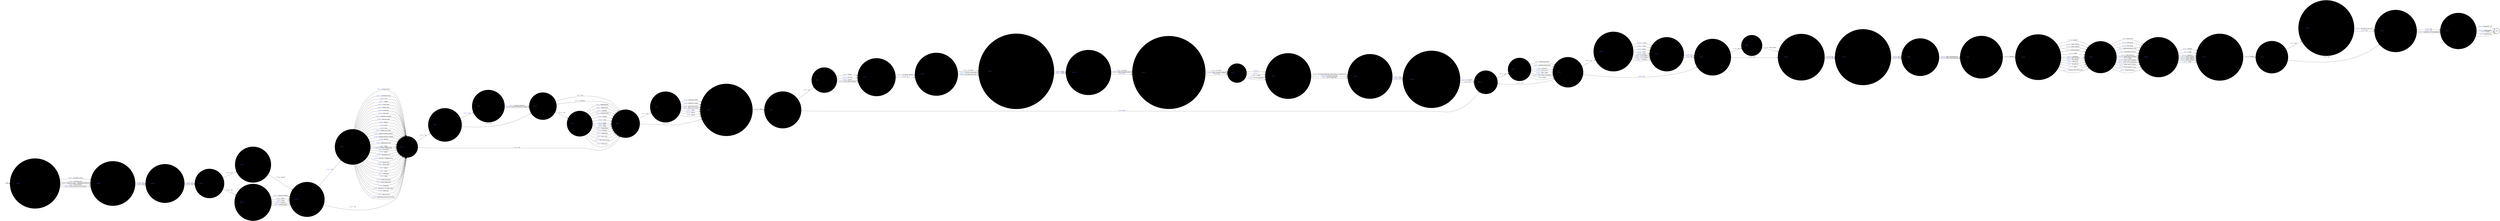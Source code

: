 digraph FIND_1 {
  rankdir=LR;
  node [shape = circle];

  START_NODE [label="", shape=none];
  START_NODE -> 49257 [label = "start"];
  END_NODE [label="END", shape="doublecircle"];
    49257 [label=< <FONT COLOR="royalblue">49257 </FONT> What was the main management outcome of this incident? >, style="filled", color="#DDD"];
      49257 -> 49258 [label=< <FONT COLOR="royalblue">194955 </FONT> No further action >, color="#DDD"];
      49257 -> 49258 [label=< <FONT COLOR="royalblue">194956 </FONT> IEP regression >, color="#DDD"];
      49257 -> 49258 [label=< <FONT COLOR="royalblue">194957 </FONT> Placed on report ./ adjudication referral >, color="#DDD"];
      49257 -> 49258 [label=< <FONT COLOR="royalblue">194958 </FONT> Police referral >, color="#DDD"];
      49257 -> 49258 [label=< <FONT COLOR="royalblue">194959 </FONT> Police and prosecution referral >, color="#DDD"];
    49258 [label=< <FONT COLOR="royalblue">49258 </FONT> Is any member of staff facing disciplinary charges? >, style="filled", color="#DDD"];
      49258 -> 49259 [label=< <FONT COLOR="royalblue">194960 </FONT> No >, color="#DDD"];
      49258 -> 49259 [label=< <FONT COLOR="royalblue">194961 </FONT> Yes >, color="#DDD"];
    49259 [label=< <FONT COLOR="royalblue">49259 </FONT> Is this incident associated with an assault? >, style="filled", color="#DDD"];
      49259 -> 49260 [label=< <FONT COLOR="royalblue">194962 </FONT> No >, color="#DDD"];
      49259 -> 49260 [label=< <FONT COLOR="royalblue">194963 </FONT> Yes >, color="#DDD"];
    49260 [label=< <FONT COLOR="royalblue">49260 </FONT> Was hospitalisation required? >, style="filled", color="#DDD"];
      49260 -> 49261 [label=< <FONT COLOR="royalblue">194964 </FONT> Yes >, color="#DDD"];
      49260 -> 49266 [label=< <FONT COLOR="royalblue">194965 </FONT> No >, color="#DDD"];
    49261 [label=< <FONT COLOR="royalblue">49261 </FONT> Describe the reason for hospitalisation >, style="filled", color="#DDD"];
      49261 -> 49263 [label=< <FONT COLOR="royalblue">194966 </FONT> Specify >, color="#DDD"];
    49263 [label=< <FONT COLOR="royalblue">49263 </FONT> Is the location of the incident known? >, style="filled", color="#DDD"];
      49263 -> 49264 [label=< <FONT COLOR="royalblue">194972 </FONT> Yes >, color="#DDD"];
      49263 -> 49265 [label=< <FONT COLOR="royalblue">194973 </FONT> No >, color="#DDD"];
    49264 [label=< <FONT COLOR="royalblue">49264 </FONT> What was the location of the incident? >, style="filled", color="#DDD"];
      49264 -> 49265 [label=< <FONT COLOR="royalblue">194974 </FONT> Administration >, color="#DDD"];
      49264 -> 49265 [label=< <FONT COLOR="royalblue">194975 </FONT> Association area >, color="#DDD"];
      49264 -> 49265 [label=< <FONT COLOR="royalblue">194976 </FONT> Cell >, color="#DDD"];
      49264 -> 49265 [label=< <FONT COLOR="royalblue">194977 </FONT> Chapel >, color="#DDD"];
      49264 -> 49265 [label=< <FONT COLOR="royalblue">194978 </FONT> Crown court >, color="#DDD"];
      49264 -> 49265 [label=< <FONT COLOR="royalblue">194979 </FONT> Dining room >, color="#DDD"];
      49264 -> 49265 [label=< <FONT COLOR="royalblue">194980 </FONT> Dormitory >, color="#DDD"];
      49264 -> 49265 [label=< <FONT COLOR="royalblue">194981 </FONT> Education >, color="#DDD"];
      49264 -> 49265 [label=< <FONT COLOR="royalblue">194982 </FONT> Elsewhere (specify) >, color="#DDD"];
      49264 -> 49265 [label=< <FONT COLOR="royalblue">194983 </FONT> Exercise yard >, color="#DDD"];
      49264 -> 49265 [label=< <FONT COLOR="royalblue">194984 </FONT> Funeral >, color="#DDD"];
      49264 -> 49265 [label=< <FONT COLOR="royalblue">194985 </FONT> Gate >, color="#DDD"];
      49264 -> 49265 [label=< <FONT COLOR="royalblue">194986 </FONT> Gym >, color="#DDD"];
      49264 -> 49265 [label=< <FONT COLOR="royalblue">194987 </FONT> Health care centre >, color="#DDD"];
      49264 -> 49265 [label=< <FONT COLOR="royalblue">194988 </FONT> Hospital outside (patient) >, color="#DDD"];
      49264 -> 49265 [label=< <FONT COLOR="royalblue">194989 </FONT> Hospital outside (visiting) >, color="#DDD"];
      49264 -> 49265 [label=< <FONT COLOR="royalblue">194990 </FONT> Kitchen >, color="#DDD"];
      49264 -> 49265 [label=< <FONT COLOR="royalblue">194991 </FONT> Magistrates court >, color="#DDD"];
      49264 -> 49265 [label=< <FONT COLOR="royalblue">194992 </FONT> Office >, color="#DDD"];
      49264 -> 49265 [label=< <FONT COLOR="royalblue">194993 </FONT> Outside working party >, color="#DDD"];
      49264 -> 49265 [label=< <FONT COLOR="royalblue">194994 </FONT> Reception >, color="#DDD"];
      49264 -> 49265 [label=< <FONT COLOR="royalblue">194995 </FONT> Recess >, color="#DDD"];
      49264 -> 49265 [label=< <FONT COLOR="royalblue">194996 </FONT> Segregation unit >, color="#DDD"];
      49264 -> 49265 [label=< <FONT COLOR="royalblue">194997 </FONT> Showers / changing room >, color="#DDD"];
      49264 -> 49265 [label=< <FONT COLOR="royalblue">194998 </FONT> Special unit >, color="#DDD"];
      49264 -> 49265 [label=< <FONT COLOR="royalblue">194999 </FONT> Sports field >, color="#DDD"];
      49264 -> 49265 [label=< <FONT COLOR="royalblue">195000 </FONT> Vehicle >, color="#DDD"];
      49264 -> 49265 [label=< <FONT COLOR="royalblue">195001 </FONT> Visits >, color="#DDD"];
      49264 -> 49265 [label=< <FONT COLOR="royalblue">195002 </FONT> Weddings >, color="#DDD"];
      49264 -> 49265 [label=< <FONT COLOR="royalblue">195003 </FONT> Wing >, color="#DDD"];
      49264 -> 49265 [label=< <FONT COLOR="royalblue">195004 </FONT> Within perimeter >, color="#DDD"];
      49264 -> 49265 [label=< <FONT COLOR="royalblue">195005 </FONT> Works department >, color="#DDD"];
      49264 -> 49265 [label=< <FONT COLOR="royalblue">195006 </FONT> Workshop >, color="#DDD"];
      49264 -> 49265 [label=< <FONT COLOR="royalblue">195007 </FONT> Induction / 1st night centre >, color="#DDD"];
      49264 -> 49265 [label=< <FONT COLOR="royalblue">195008 </FONT> Mail room >, color="#DDD"];
      49264 -> 49265 [label=< <FONT COLOR="royalblue">195009 </FONT> External roof >, color="#DDD"];
      49264 -> 49265 [label=< <FONT COLOR="royalblue">195010 </FONT> Vulnerable prisoners unit (VPU) >, color="#DDD"];
    49265 [label=< <FONT COLOR="royalblue">49265 </FONT> Was a drug found? >, style="filled", color="#DDD"];
      49265 -> 49267 [label=< <FONT COLOR="royalblue">195011 </FONT> Yes >, color="#DDD"];
      49265 -> 49271 [label=< <FONT COLOR="royalblue">195012 </FONT> No >, color="#DDD"];
    49266 [label=< <FONT COLOR="royalblue">49266 </FONT> Enter description of person hospitalised >, style="filled", color="#DDD"];
      49266 -> 49263 [label=< <FONT COLOR="royalblue">194967 </FONT> External civilians >, color="#DDD"];
      49266 -> 49263 [label=< <FONT COLOR="royalblue">194968 </FONT> Officer >, color="#DDD"];
      49266 -> 49263 [label=< <FONT COLOR="royalblue">194969 </FONT> Police >, color="#DDD"];
      49266 -> 49263 [label=< <FONT COLOR="royalblue">194970 </FONT> Prisoner >, color="#DDD"];
      49266 -> 49263 [label=< <FONT COLOR="royalblue">194971 </FONT> Civilian grades >, color="#DDD"];
    49267 [label=< <FONT COLOR="royalblue">49267 </FONT> Was the substance found analysed? >, style="filled", color="#DDD"];
      49267 -> 49268 [label=< <FONT COLOR="royalblue">195013 </FONT> Yes >, color="#DDD"];
      49267 -> 49269 [label=< <FONT COLOR="royalblue">195014 </FONT> No >, color="#DDD"];
    49268 [label=< <FONT COLOR="royalblue">49268 </FONT> How was the substance analysed? >, style="filled", color="#DDD"];
      49268 -> 49269 [label=< <FONT COLOR="royalblue">195015 </FONT> Forensic laboratory >, color="#DDD"];
      49268 -> 49269 [label=< <FONT COLOR="royalblue">195016 </FONT> Local with BDH kit or similar >, color="#DDD"];
    49269 [label=< <FONT COLOR="royalblue">49269 </FONT> Was the substance a drug? >, style="filled", color="#DDD"];
      49269 -> 49270 [label=< <FONT COLOR="royalblue">195017 </FONT> Yes >, color="#DDD"];
      49269 -> 49271 [label=< <FONT COLOR="royalblue">195018 </FONT> No >, color="#DDD"];
      49269 -> 49271 [label=< <FONT COLOR="royalblue">195019 </FONT> Unknown >, color="#DDD"];
    49270 [label=< <FONT COLOR="royalblue">49270 </FONT> Describe the drug found >, style="filled", color="#DDD"];
      49270 -> 49271 [label=< <FONT COLOR="royalblue">195020 </FONT> Amphetamines >, color="#DDD"];
      49270 -> 49271 [label=< <FONT COLOR="royalblue">195021 </FONT> Barbiturates >, color="#DDD"];
      49270 -> 49271 [label=< <FONT COLOR="royalblue">195022 </FONT> Cannabis >, color="#DDD"];
      49270 -> 49271 [label=< <FONT COLOR="royalblue">195023 </FONT> Cannabis plant >, color="#DDD"];
      49270 -> 49271 [label=< <FONT COLOR="royalblue">195024 </FONT> Cocaine >, color="#DDD"];
      49270 -> 49271 [label=< <FONT COLOR="royalblue">195025 </FONT> Crack >, color="#DDD"];
      49270 -> 49271 [label=< <FONT COLOR="royalblue">195026 </FONT> Heroin >, color="#DDD"];
      49270 -> 49271 [label=< <FONT COLOR="royalblue">195027 </FONT> LSD >, color="#DDD"];
      49270 -> 49271 [label=< <FONT COLOR="royalblue">195028 </FONT> Other >, color="#DDD"];
      49270 -> 49271 [label=< <FONT COLOR="royalblue">195029 </FONT> Tranquilisers >, color="#DDD"];
      49270 -> 49271 [label=< <FONT COLOR="royalblue">195030 </FONT> Tramadol >, color="#DDD"];
      49270 -> 49271 [label=< <FONT COLOR="royalblue">195031 </FONT> Gabapentin >, color="#DDD"];
      49270 -> 49271 [label=< <FONT COLOR="royalblue">195032 </FONT> NPS: spice >, color="#DDD"];
      49270 -> 49271 [label=< <FONT COLOR="royalblue">195033 </FONT> NPS: black mamba >, color="#DDD"];
      49270 -> 49271 [label=< <FONT COLOR="royalblue">195034 </FONT> NPS: other >, color="#DDD"];
    49271 [label=< <FONT COLOR="royalblue">49271 </FONT> Was drug equipment found? >, style="filled", color="#DDD"];
      49271 -> 49272 [label=< <FONT COLOR="royalblue">195035 </FONT> Yes >, color="#DDD"];
      49271 -> 49273 [label=< <FONT COLOR="royalblue">195036 </FONT> No >, color="#DDD"];
    49272 [label=< <FONT COLOR="royalblue">49272 </FONT> Describe drug equipment found >, style="filled", color="#DDD"];
      49272 -> 49273 [label=< <FONT COLOR="royalblue">195037 </FONT> Authentic needle >, color="#DDD"];
      49272 -> 49273 [label=< <FONT COLOR="royalblue">195038 </FONT> Authentic syringe >, color="#DDD"];
      49272 -> 49273 [label=< <FONT COLOR="royalblue">195039 </FONT> Improvised needle >, color="#DDD"];
      49272 -> 49273 [label=< <FONT COLOR="royalblue">195040 </FONT> Improvised syringe >, color="#DDD"];
      49272 -> 49273 [label=< <FONT COLOR="royalblue">195041 </FONT> Other >, color="#DDD"];
      49272 -> 49273 [label=< <FONT COLOR="royalblue">195042 </FONT> Pipe(s) >, color="#DDD"];
      49272 -> 49273 [label=< <FONT COLOR="royalblue">195043 </FONT> Roach >, color="#DDD"];
    49273 [label=< <FONT COLOR="royalblue">49273 </FONT> To which police station are seized drugs sent for destruction? >, style="filled", color="#DDD"];
      49273 -> 49274 [label=< <FONT COLOR="royalblue">195044 </FONT> Name >, color="#DDD"];
    49274 [label=< <FONT COLOR="royalblue">49274 </FONT> Was a mobile phone related item found? >, style="filled", color="#DDD"];
      49274 -> 49275 [label=< <FONT COLOR="royalblue">195045 </FONT> Yes >, color="#DDD"];
      49274 -> 49287 [label=< <FONT COLOR="royalblue">195046 </FONT> No >, color="#DDD"];
    49275 [label=< <FONT COLOR="royalblue">49275 </FONT> Describe the item found >, style="filled", color="#DDD"];
      49275 -> 49276 [label=< <FONT COLOR="royalblue">195047 </FONT> Mobile >, color="#DDD"];
      49275 -> 49276 [label=< <FONT COLOR="royalblue">195048 </FONT> SIM card >, color="#DDD"];
      49275 -> 49276 [label=< <FONT COLOR="royalblue">195049 </FONT> Charger >, color="#DDD"];
      49275 -> 49276 [label=< <FONT COLOR="royalblue">195050 </FONT> Other (please specify) >, color="#DDD"];
    49276 [label=< <FONT COLOR="royalblue">49276 </FONT> Is make of phone/sims/equipment known? >, style="filled", color="#DDD"];
      49276 -> 49279 [label=< <FONT COLOR="royalblue">195051 </FONT> Yes (please specify) >, color="#DDD"];
      49276 -> 49279 [label=< <FONT COLOR="royalblue">195052 </FONT> No >, color="#DDD"];
    49279 [label=< <FONT COLOR="royalblue">49279 </FONT> Has phone/SIM/equipment been sent to NDTSG? >, style="filled", color="#DDD"];
      49279 -> 49280 [label=< <FONT COLOR="royalblue">195053 </FONT> Yes: date >, color="#DDD"];
      49279 -> 49280 [label=< <FONT COLOR="royalblue">195054 </FONT> Evidence bag number >, color="#DDD"];
      49279 -> 49280 [label=< <FONT COLOR="royalblue">195055 </FONT> No: please state why >, color="#DDD"];
    49280 [label=< <FONT COLOR="royalblue">49280 </FONT> Name and grade of member of staff who has authorised for the mobile/SIM to be interrogated >, style="filled", color="#DDD"];
      49280 -> 49281 [label=< <FONT COLOR="royalblue">195056 </FONT> Name >, color="#DDD"];
      49280 -> 49281 [label=< <FONT COLOR="royalblue">195057 </FONT> Grade >, color="#DDD"];
    49281 [label=< <FONT COLOR="royalblue">49281 </FONT> Has phone/SIM/equipment been retained by police? >, style="filled", color="#DDD"];
      49281 -> 49282 [label=< <FONT COLOR="royalblue">195058 </FONT> Yes: date >, color="#DDD"];
      49281 -> 49282 [label=< <FONT COLOR="royalblue">195059 </FONT> Police incident number >, color="#DDD"];
      49281 -> 49282 [label=< <FONT COLOR="royalblue">195060 </FONT> No >, color="#DDD"];
    49282 [label=< <FONT COLOR="royalblue">49282 </FONT> Has incident been referred to police for consideration under OMA or crime &amp; security act? >, style="filled", color="#DDD"];
      49282 -> 49283 [label=< <FONT COLOR="royalblue">195061 </FONT> Yes: date >, color="#DDD"];
      49282 -> 49283 [label=< <FONT COLOR="royalblue">195062 </FONT> Police reference number >, color="#DDD"];
      49282 -> 49283 [label=< <FONT COLOR="royalblue">195063 </FONT> No >, color="#DDD"];
    49283 [label=< <FONT COLOR="royalblue">49283 </FONT> NDTSG priority >, style="filled", color="#DDD"];
      49283 -> 49284 [label=< <FONT COLOR="royalblue">195064 </FONT> 1 >, color="#DDD"];
      49283 -> 49284 [label=< <FONT COLOR="royalblue">195065 </FONT> 2 >, color="#DDD"];
      49283 -> 49284 [label=< <FONT COLOR="royalblue">195066 </FONT> Urgent >, color="#DDD"];
      49283 -> 49284 [label=< <FONT COLOR="royalblue">195067 </FONT> N/A not applicable >, color="#DDD"];
    49284 [label=< <FONT COLOR="royalblue">49284 </FONT> Has written consent been given to interrogate item? >, style="filled", color="#DDD"];
      49284 -> 49285 [label=< <FONT COLOR="royalblue">195068 </FONT> Yes (only required for staff, visitors or contractors) >, color="#DDD"];
      49284 -> 49285 [label=< <FONT COLOR="royalblue">195069 </FONT> No (please state why) >, color="#DDD"];
      49284 -> 49285 [label=< <FONT COLOR="royalblue">195070 </FONT> N/A not applicable >, color="#DDD"];
    49285 [label=< <FONT COLOR="royalblue">49285 </FONT> Is the incident subject to an internal investigation? >, style="filled", color="#DDD"];
      49285 -> 49286 [label=< <FONT COLOR="royalblue">195071 </FONT> No >, color="#DDD"];
      49285 -> 49286 [label=< <FONT COLOR="royalblue">195072 </FONT> Yes >, color="#DDD"];
    49286 [label=< <FONT COLOR="royalblue">49286 </FONT> Have items been returned? please specify who to in comments field? >, style="filled", color="#DDD"];
      49286 -> 49287 [label=< <FONT COLOR="royalblue">195073 </FONT> Yes (date) >, color="#DDD"];
      49286 -> 49287 [label=< <FONT COLOR="royalblue">195074 </FONT> No >, color="#DDD"];
    49287 [label=< <FONT COLOR="royalblue">49287 </FONT> Was a weapon found? >, style="filled", color="#DDD"];
      49287 -> 49288 [label=< <FONT COLOR="royalblue">195075 </FONT> Yes >, color="#DDD"];
      49287 -> 49289 [label=< <FONT COLOR="royalblue">195076 </FONT> No >, color="#DDD"];
    49288 [label=< <FONT COLOR="royalblue">49288 </FONT> Describe the weapon >, style="filled", color="#DDD"];
      49288 -> 49289 [label=< <FONT COLOR="royalblue">195077 </FONT> Blunt instrument >, color="#DDD"];
      49288 -> 49289 [label=< <FONT COLOR="royalblue">195078 </FONT> Chemical incapacitant >, color="#DDD"];
      49288 -> 49289 [label=< <FONT COLOR="royalblue">195079 </FONT> Firearm >, color="#DDD"];
      49288 -> 49289 [label=< <FONT COLOR="royalblue">195080 </FONT> Item in sock >, color="#DDD"];
      49288 -> 49289 [label=< <FONT COLOR="royalblue">195081 </FONT> Knife / blade >, color="#DDD"];
      49288 -> 49289 [label=< <FONT COLOR="royalblue">195082 </FONT> Other sharp instrument >, color="#DDD"];
      49288 -> 49289 [label=< <FONT COLOR="royalblue">195083 </FONT> Other >, color="#DDD"];
    49289 [label=< <FONT COLOR="royalblue">49289 </FONT> Was any alcohol / hooch found? >, style="filled", color="#DDD"];
      49289 -> 49290 [label=< <FONT COLOR="royalblue">195084 </FONT> Yes >, color="#DDD"];
      49289 -> 49292 [label=< <FONT COLOR="royalblue">195085 </FONT> No >, color="#DDD"];
    49290 [label=< <FONT COLOR="royalblue">49290 </FONT> What quantity of alcohol / hooch was found? >, style="filled", color="#DDD"];
      49290 -> 49291 [label=< <FONT COLOR="royalblue">195086 </FONT> &lt; 1 litre >, color="#DDD"];
      49290 -> 49291 [label=< <FONT COLOR="royalblue">195087 </FONT> 2 litres >, color="#DDD"];
      49290 -> 49291 [label=< <FONT COLOR="royalblue">195088 </FONT> 3 litres >, color="#DDD"];
      49290 -> 49291 [label=< <FONT COLOR="royalblue">195089 </FONT> 4 litres >, color="#DDD"];
      49290 -> 49291 [label=< <FONT COLOR="royalblue">195090 </FONT> 5 litres >, color="#DDD"];
      49290 -> 49291 [label=< <FONT COLOR="royalblue">195091 </FONT> 6 to 10 litres >, color="#DDD"];
      49290 -> 49291 [label=< <FONT COLOR="royalblue">195092 </FONT> 11 to 20 litres >, color="#DDD"];
      49290 -> 49291 [label=< <FONT COLOR="royalblue">195093 </FONT> &gt; 20 litres >, color="#DDD"];
    49291 [label=< <FONT COLOR="royalblue">49291 </FONT> Was any distilling equipment found? >, style="filled", color="#DDD"];
      49291 -> 49292 [label=< <FONT COLOR="royalblue">195094 </FONT> Yes >, color="#DDD"];
      49291 -> 49292 [label=< <FONT COLOR="royalblue">195095 </FONT> No >, color="#DDD"];
    49292 [label=< <FONT COLOR="royalblue">49292 </FONT> Were any other reportable items found? >, style="filled", color="#DDD"];
      49292 -> 49293 [label=< <FONT COLOR="royalblue">195096 </FONT> Yes >, color="#DDD"];
      49292 -> 49294 [label=< <FONT COLOR="royalblue">195097 </FONT> No >, color="#DDD"];
    49293 [label=< <FONT COLOR="royalblue">49293 </FONT> Describe the item >, style="filled", color="#DDD"];
      49293 -> 49294 [label=< <FONT COLOR="royalblue">195098 </FONT> Enter details >, color="#DDD"];
    49294 [label=< <FONT COLOR="royalblue">49294 </FONT> Is the method of entry into the establishment known? >, style="filled", color="#DDD"];
      49294 -> 49295 [label=< <FONT COLOR="royalblue">195099 </FONT> Yes >, color="#DDD"];
      49294 -> 49295 [label=< <FONT COLOR="royalblue">195100 </FONT> No >, color="#DDD"];
    49295 [label=< <FONT COLOR="royalblue">49295 </FONT> Was a visitor suspected of involvement and arrested by the police? >, style="filled", color="#DDD"];
      49295 -> 49296 [label=< <FONT COLOR="royalblue">195101 </FONT> Yes >, color="#DDD"];
      49295 -> 49296 [label=< <FONT COLOR="royalblue">195102 </FONT> No >, color="#DDD"];
    49296 [label=< <FONT COLOR="royalblue">49296 </FONT> Describe circumstances of visitors arrest >, style="filled", color="#DDD"];
      49296 -> 49297 [label=< <FONT COLOR="royalblue">195103 </FONT> After entering prison >, color="#DDD"];
      49296 -> 49297 [label=< <FONT COLOR="royalblue">195104 </FONT> Before entering prison >, color="#DDD"];
    49297 [label=< <FONT COLOR="royalblue">49297 </FONT> To which police station was the visitor taken to? >, style="filled", color="#DDD"];
      49297 -> 49300 [label=< <FONT COLOR="royalblue">195105 </FONT> Specify >, color="#DDD"];
    49300 [label=< <FONT COLOR="royalblue">49300 </FONT> Describe the method of entry into the establishment >, style="filled", color="#DDD"];
      49300 -> 49301 [label=< <FONT COLOR="royalblue">195106 </FONT> Prisoner >, color="#DDD"];
      49300 -> 49301 [label=< <FONT COLOR="royalblue">195107 </FONT> Visitor (friend) >, color="#DDD"];
      49300 -> 49301 [label=< <FONT COLOR="royalblue">195108 </FONT> Visitor (official) >, color="#DDD"];
      49300 -> 49301 [label=< <FONT COLOR="royalblue">195109 </FONT> Visitor (relative) >, color="#DDD"];
      49300 -> 49301 [label=< <FONT COLOR="royalblue">195110 </FONT> Staff >, color="#DDD"];
      49300 -> 49301 [label=< <FONT COLOR="royalblue">195111 </FONT> Contractor >, color="#DDD"];
      49300 -> 49301 [label=< <FONT COLOR="royalblue">195112 </FONT> Post (rule 39) >, color="#DDD"];
      49300 -> 49301 [label=< <FONT COLOR="royalblue">195113 </FONT> Post (other) >, color="#DDD"];
      49300 -> 49301 [label=< <FONT COLOR="royalblue">195114 </FONT> Thrown in >, color="#DDD"];
      49300 -> 49301 [label=< <FONT COLOR="royalblue">195115 </FONT> Drone/UAV >, color="#DDD"];
      49300 -> 49301 [label=< <FONT COLOR="royalblue">195116 </FONT> Other >, color="#DDD"];
      49300 -> 49301 [label=< <FONT COLOR="royalblue">195117 </FONT> Unknown / not attributable >, color="#DDD"];
    49301 [label=< <FONT COLOR="royalblue">49301 </FONT> Describe how the item was found >, style="filled", color="#DDD"];
      49301 -> 49302 [label=< <FONT COLOR="royalblue">195118 </FONT> Boss chair >, color="#DDD"];
      49301 -> 49302 [label=< <FONT COLOR="royalblue">195119 </FONT> Cell search >, color="#DDD"];
      49301 -> 49302 [label=< <FONT COLOR="royalblue">195120 </FONT> Dog search >, color="#DDD"];
      49301 -> 49302 [label=< <FONT COLOR="royalblue">195121 </FONT> High intensitivity wand >, color="#DDD"];
      49301 -> 49302 [label=< <FONT COLOR="royalblue">195122 </FONT> Information received >, color="#DDD"];
      49301 -> 49302 [label=< <FONT COLOR="royalblue">195123 </FONT> Item observed >, color="#DDD"];
      49301 -> 49302 [label=< <FONT COLOR="royalblue">195124 </FONT> Mobile phone detector >, color="#DDD"];
      49301 -> 49302 [label=< <FONT COLOR="royalblue">195125 </FONT> Other >, color="#DDD"];
      49301 -> 49302 [label=< <FONT COLOR="royalblue">195126 </FONT> Other search (inmate) >, color="#DDD"];
      49301 -> 49302 [label=< <FONT COLOR="royalblue">195127 </FONT> Other search (premises) >, color="#DDD"];
      49301 -> 49302 [label=< <FONT COLOR="royalblue">195128 </FONT> Other search (visitor) >, color="#DDD"];
      49301 -> 49302 [label=< <FONT COLOR="royalblue">195129 </FONT> Pre-occupation search >, color="#DDD"];
      49301 -> 49302 [label=< <FONT COLOR="royalblue">195130 </FONT> Unusual behaviour >, color="#DDD"];
    49302 [label=< <FONT COLOR="royalblue">49302 </FONT> If found in possession, whose was it found in >, style="filled", color="#DDD"];
      49302 -> 49303 [label=< <FONT COLOR="royalblue">195131 </FONT> Prisoner >, color="#DDD"];
      49302 -> 49303 [label=< <FONT COLOR="royalblue">195132 </FONT> Staff >, color="#DDD"];
      49302 -> 49303 [label=< <FONT COLOR="royalblue">195133 </FONT> Contractor >, color="#DDD"];
      49302 -> 49303 [label=< <FONT COLOR="royalblue">195134 </FONT> Visitor (friend) >, color="#DDD"];
      49302 -> 49303 [label=< <FONT COLOR="royalblue">195135 </FONT> Visitor (official) >, color="#DDD"];
      49302 -> 49303 [label=< <FONT COLOR="royalblue">195136 </FONT> Visitor (relative) >, color="#DDD"];
      49302 -> 49303 [label=< <FONT COLOR="royalblue">195137 </FONT> Other >, color="#DDD"];
    49303 [label=< <FONT COLOR="royalblue">49303 </FONT> If an item was found on a person, where was it found? >, style="filled", color="#DDD"];
      49303 -> 49304 [label=< <FONT COLOR="royalblue">195138 </FONT> Specify >, color="#DDD"];
    49304 [label=< <FONT COLOR="royalblue">49304 </FONT> Is the item heavily contaminated? >, style="filled", color="#DDD"];
      49304 -> 49305 [label=< <FONT COLOR="royalblue">195139 </FONT> Yes >, color="#DDD"];
      49304 -> 49306 [label=< <FONT COLOR="royalblue">195140 </FONT> No >, color="#DDD"];
    49305 [label=< <FONT COLOR="royalblue">49305 </FONT> If the item is heavily contaminated, is interrogation still required? >, style="filled", color="#DDD"];
      49305 -> 49306 [label=< <FONT COLOR="royalblue">195141 </FONT> Yes; please state why >, color="#DDD"];
      49305 -> 49306 [label=< <FONT COLOR="royalblue">195142 </FONT> No >, color="#DDD"];
    49306 [label=< <FONT COLOR="royalblue">49306 </FONT> Were the items obtained on temporary release? >, style="filled", color="#DDD"];
      49306 -> 49307 [label=< <FONT COLOR="royalblue">195143 </FONT> Yes >, color="#DDD"];
      49306 -> 49307 [label=< <FONT COLOR="royalblue">195144 </FONT> No >, color="#DDD"];
      49306 -> 49307 [label=< <FONT COLOR="royalblue">195145 </FONT> Unknown / not attributable >, color="#DDD"];
    49307 [label=< <FONT COLOR="royalblue">49307 </FONT> Describe the type of temporary release >, style="filled", color="#DDD"];
      49307 -> END_NODE [label=< <FONT COLOR="royalblue">195146 </FONT> Community visit >, color="#DDD"];
      49307 -> END_NODE [label=< <FONT COLOR="royalblue">195147 </FONT> Compassionate >, color="#DDD"];
      49307 -> END_NODE [label=< <FONT COLOR="royalblue">195148 </FONT> Facility >, color="#DDD"];
      49307 -> END_NODE [label=< <FONT COLOR="royalblue">195149 </FONT> Resettlement >, color="#DDD"];
}
